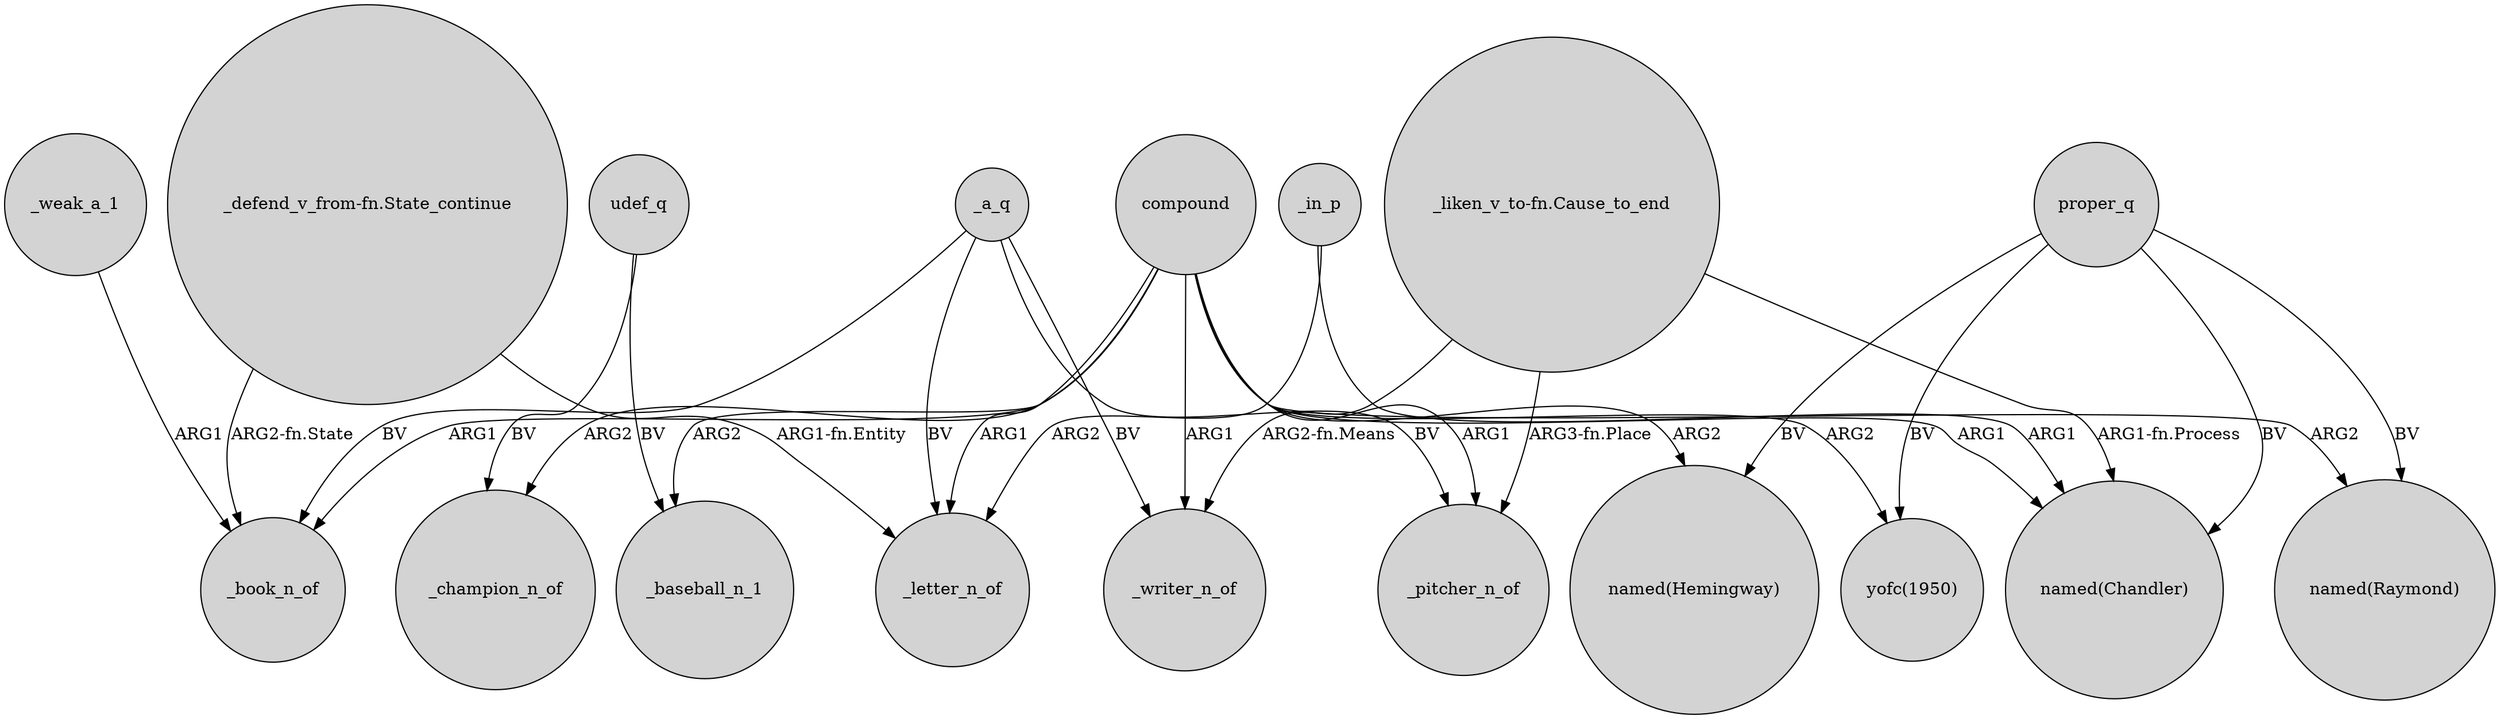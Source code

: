 digraph {
	node [shape=circle style=filled]
	udef_q -> _champion_n_of [label=BV]
	compound -> _baseball_n_1 [label=ARG2]
	_in_p -> "named(Chandler)" [label=ARG1]
	_weak_a_1 -> _book_n_of [label=ARG1]
	proper_q -> "yofc(1950)" [label=BV]
	"_liken_v_to-fn.Cause_to_end" -> _writer_n_of [label="ARG2-fn.Means"]
	compound -> _book_n_of [label=ARG1]
	proper_q -> "named(Chandler)" [label=BV]
	_a_q -> _letter_n_of [label=BV]
	proper_q -> "named(Raymond)" [label=BV]
	"_defend_v_from-fn.State_continue" -> _book_n_of [label="ARG2-fn.State"]
	compound -> _letter_n_of [label=ARG1]
	_a_q -> _book_n_of [label=BV]
	"_liken_v_to-fn.Cause_to_end" -> _pitcher_n_of [label="ARG3-fn.Place"]
	"_liken_v_to-fn.Cause_to_end" -> "named(Chandler)" [label="ARG1-fn.Process"]
	compound -> "yofc(1950)" [label=ARG2]
	_in_p -> _letter_n_of [label=ARG2]
	compound -> _writer_n_of [label=ARG1]
	compound -> "named(Hemingway)" [label=ARG2]
	_a_q -> _pitcher_n_of [label=BV]
	udef_q -> _baseball_n_1 [label=BV]
	proper_q -> "named(Hemingway)" [label=BV]
	"_defend_v_from-fn.State_continue" -> _letter_n_of [label="ARG1-fn.Entity"]
	compound -> _pitcher_n_of [label=ARG1]
	compound -> _champion_n_of [label=ARG2]
	compound -> "named(Raymond)" [label=ARG2]
	_a_q -> _writer_n_of [label=BV]
	compound -> "named(Chandler)" [label=ARG1]
}
